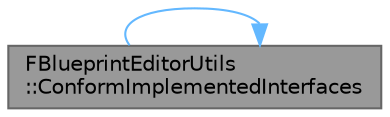 digraph "FBlueprintEditorUtils::ConformImplementedInterfaces"
{
 // INTERACTIVE_SVG=YES
 // LATEX_PDF_SIZE
  bgcolor="transparent";
  edge [fontname=Helvetica,fontsize=10,labelfontname=Helvetica,labelfontsize=10];
  node [fontname=Helvetica,fontsize=10,shape=box,height=0.2,width=0.4];
  rankdir="LR";
  Node1 [id="Node000001",label="FBlueprintEditorUtils\l::ConformImplementedInterfaces",height=0.2,width=0.4,color="gray40", fillcolor="grey60", style="filled", fontcolor="black",tooltip="Makes sure that all graphs for all interfaces we implement exist, and add if not."];
  Node1 -> Node1 [id="edge1_Node000001_Node000001",color="steelblue1",style="solid",tooltip=" "];
}
